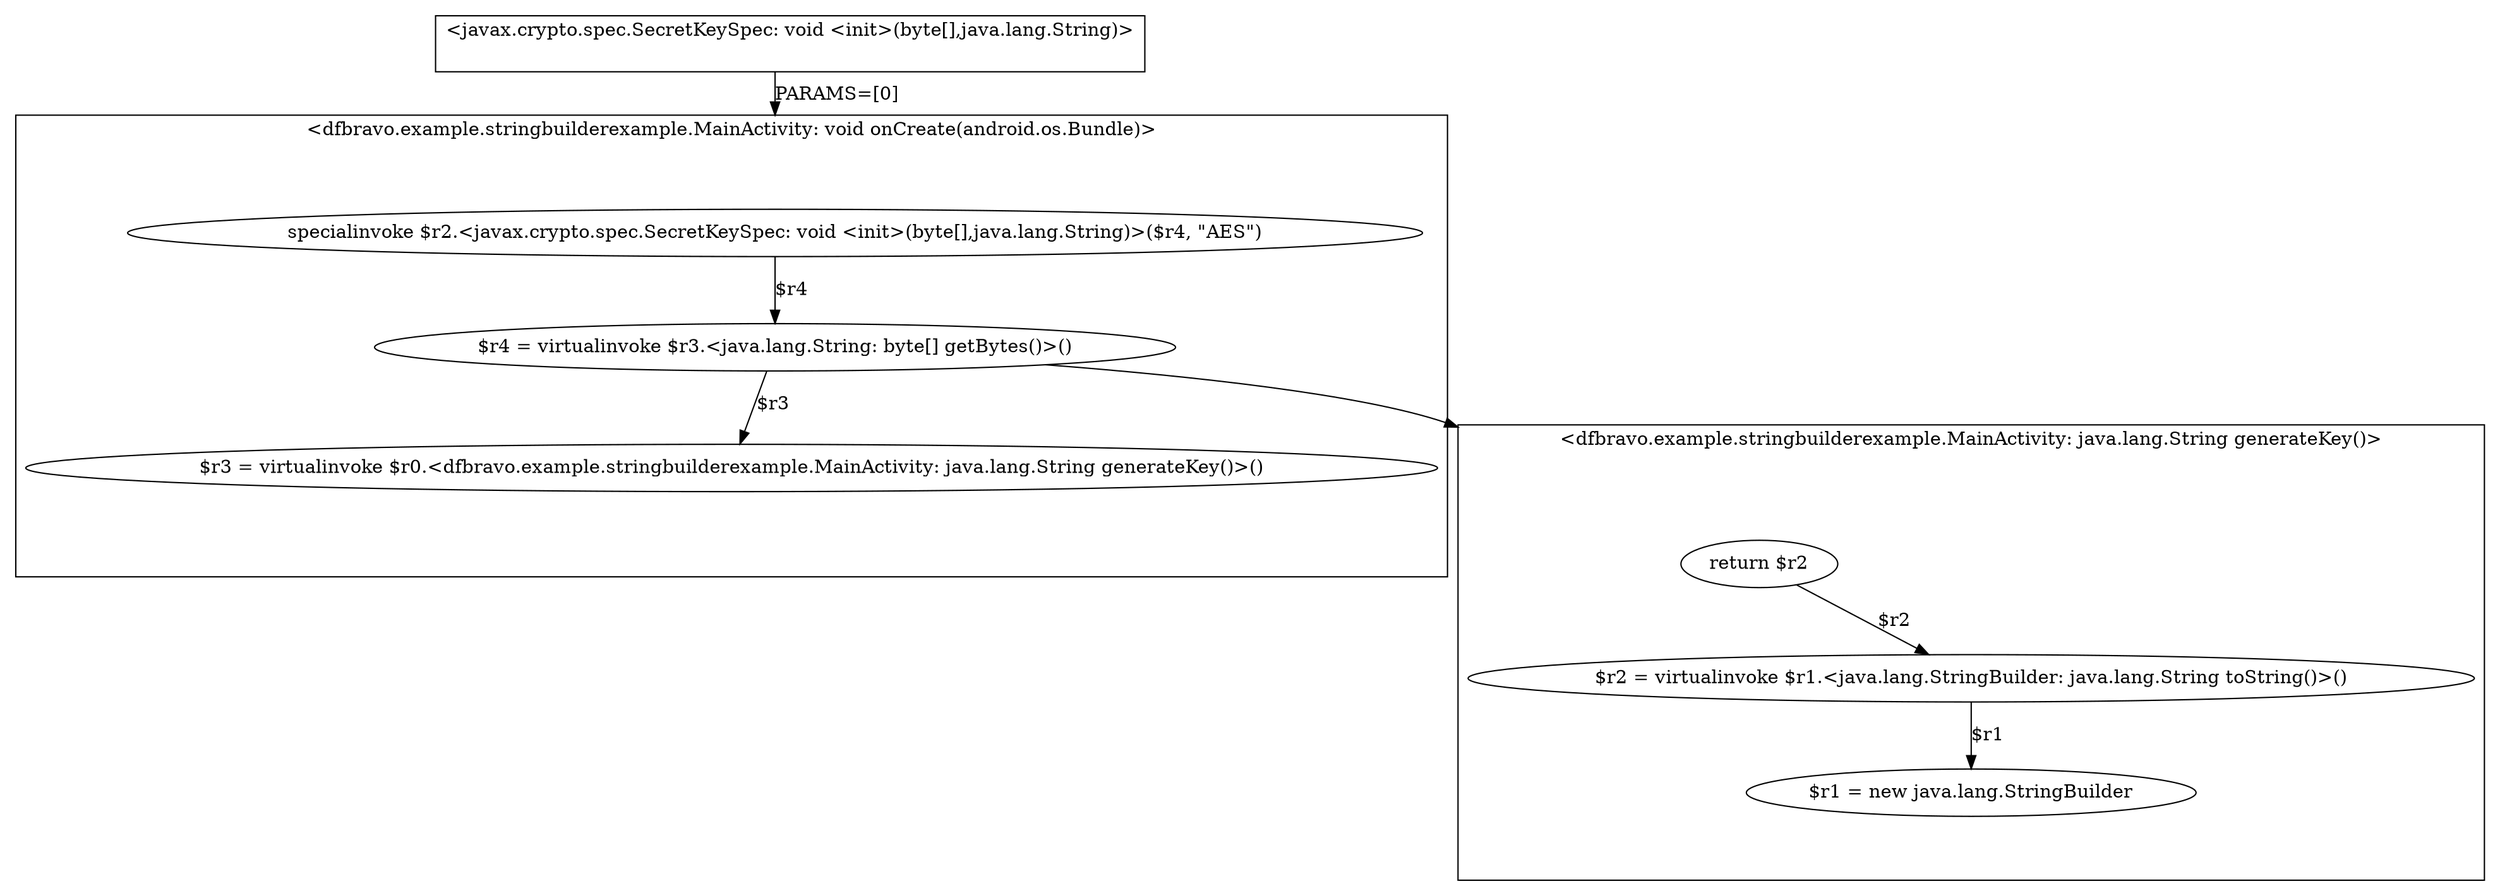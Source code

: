 strict digraph {
compound=true subgraph cluster_0 {
c0_n0 [label="specialinvoke $r2.<javax.crypto.spec.SecretKeySpec: void <init>(byte[],java.lang.String)>($r4, \"AES\")"];
c0_n1 [label="$r4 = virtualinvoke $r3.<java.lang.String: byte[] getBytes()>()"];
c0_n2 [label="$r3 = virtualinvoke $r0.<dfbravo.example.stringbuilderexample.MainActivity: java.lang.String generateKey()>()"];
label="<dfbravo.example.stringbuilderexample.MainActivity: void onCreate(android.os.Bundle)>";
head_node_0[shape=point,style=invis,constraint=false];
tail_node_0[shape=point,style=invis,constraint=false];
head_node_0 -> c0_n0 [style=invis];
c0_n0 -> c0_n1 [label="$r4"];
c0_n1 -> c0_n2 [label="$r3"];
c0_n2 -> tail_node_0 [style=invis];
}
c0_n1 -> head_node_2 [lhead=cluster_2];
compound=true subgraph cluster_1 {
label="<javax.crypto.spec.SecretKeySpec: void <init>(byte[],java.lang.String)>";
head_node_1[shape=point,style=invis,constraint=false];
tail_node_1[shape=point,style=invis,constraint=false];
}
tail_node_1 -> head_node_0 [label="PARAMS=[0]",ltail=cluster_1,lhead=cluster_0];
compound=true subgraph cluster_2 {
c2_n0 [label="return $r2"];
c2_n1 [label="$r2 = virtualinvoke $r1.<java.lang.StringBuilder: java.lang.String toString()>()"];
c2_n2 [label="$r1 = new java.lang.StringBuilder"];
label="<dfbravo.example.stringbuilderexample.MainActivity: java.lang.String generateKey()>";
head_node_2[shape=point,style=invis,constraint=false];
tail_node_2[shape=point,style=invis,constraint=false];
head_node_2 -> c2_n0 [style=invis];
c2_n0 -> c2_n1 [label="$r2"];
c2_n1 -> c2_n2 [label="$r1"];
c2_n2 -> tail_node_2 [style=invis];
}
}